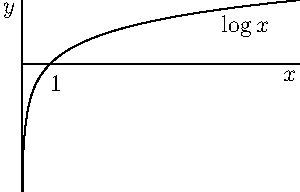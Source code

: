 import graph;

size(150,0);

real f(real x) {return log(x);}
pair F(real x) {return (x,f(x));}

xaxis("$x$",0);
yaxis("$y$");

draw(graph(f,0.01,10,operator ..));

labelx(1,SSE);
label("$\log x$",F(7),SE);
